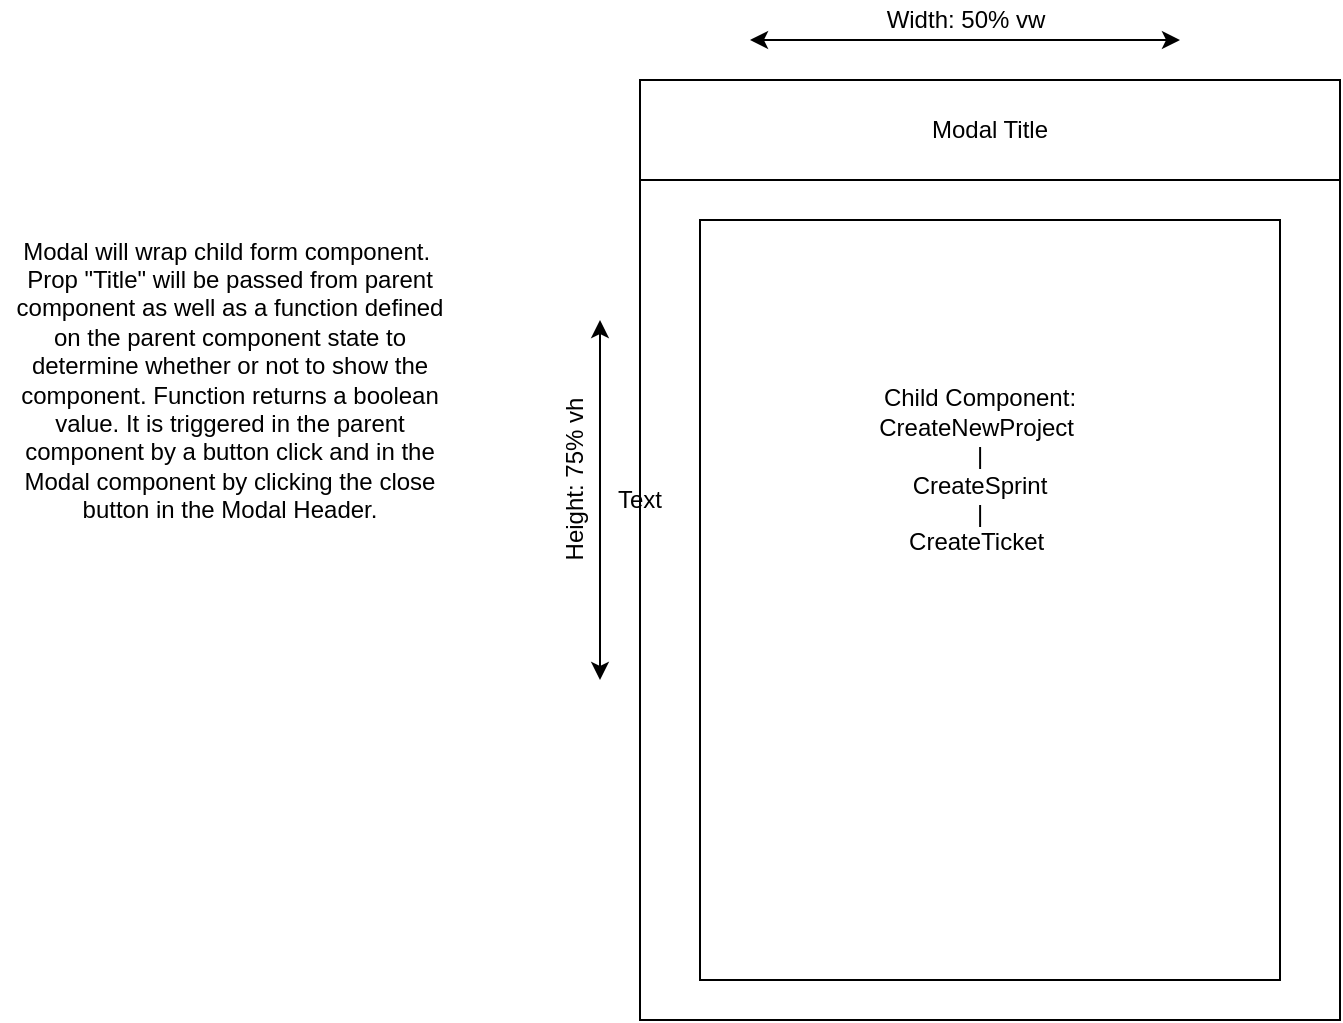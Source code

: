 <mxfile version="13.0.5" type="device"><diagram id="7lIhSCMfj4PqgY317y7M" name="Page-1"><mxGraphModel dx="911" dy="591" grid="1" gridSize="10" guides="1" tooltips="1" connect="1" arrows="1" fold="1" page="1" pageScale="1" pageWidth="850" pageHeight="1100" math="0" shadow="0"><root><mxCell id="0"/><mxCell id="1" parent="0"/><mxCell id="zTwWO99XxFbs7bUA5k1x-5" value="" style="group" vertex="1" connectable="0" parent="1"><mxGeometry x="370" y="60" width="350" height="450" as="geometry"/></mxCell><mxCell id="zTwWO99XxFbs7bUA5k1x-1" value="" style="rounded=0;whiteSpace=wrap;html=1;" vertex="1" parent="zTwWO99XxFbs7bUA5k1x-5"><mxGeometry y="50" width="350" height="420" as="geometry"/></mxCell><mxCell id="zTwWO99XxFbs7bUA5k1x-2" value="" style="rounded=0;whiteSpace=wrap;html=1;" vertex="1" parent="zTwWO99XxFbs7bUA5k1x-5"><mxGeometry width="350" height="50" as="geometry"/></mxCell><mxCell id="zTwWO99XxFbs7bUA5k1x-4" value="Modal Title" style="text;html=1;strokeColor=none;fillColor=none;align=center;verticalAlign=middle;whiteSpace=wrap;rounded=0;" vertex="1" parent="zTwWO99XxFbs7bUA5k1x-5"><mxGeometry x="100" width="150" height="50" as="geometry"/></mxCell><mxCell id="zTwWO99XxFbs7bUA5k1x-10" value="" style="group" vertex="1" connectable="0" parent="zTwWO99XxFbs7bUA5k1x-5"><mxGeometry x="55" y="-40" width="215" height="20" as="geometry"/></mxCell><mxCell id="zTwWO99XxFbs7bUA5k1x-6" value="" style="endArrow=classic;startArrow=classic;html=1;" edge="1" parent="zTwWO99XxFbs7bUA5k1x-10"><mxGeometry width="50" height="50" relative="1" as="geometry"><mxPoint y="20" as="sourcePoint"/><mxPoint x="215" y="20" as="targetPoint"/></mxGeometry></mxCell><mxCell id="zTwWO99XxFbs7bUA5k1x-7" value="Width: 50% vw" style="text;html=1;strokeColor=none;fillColor=none;align=center;verticalAlign=middle;whiteSpace=wrap;rounded=0;" vertex="1" parent="zTwWO99XxFbs7bUA5k1x-10"><mxGeometry x="12.5" width="190" height="20" as="geometry"/></mxCell><mxCell id="zTwWO99XxFbs7bUA5k1x-18" value="" style="shape=image;html=1;verticalAlign=top;verticalLabelPosition=bottom;labelBackgroundColor=#ffffff;imageAspect=0;aspect=fixed;image=https://cdn4.iconfinder.com/data/icons/ionicons/512/icon-close-128.png" vertex="1" parent="zTwWO99XxFbs7bUA5k1x-5"><mxGeometry x="310" y="11" width="28" height="28" as="geometry"/></mxCell><mxCell id="zTwWO99XxFbs7bUA5k1x-19" value="" style="rounded=0;whiteSpace=wrap;html=1;" vertex="1" parent="zTwWO99XxFbs7bUA5k1x-5"><mxGeometry x="30" y="70" width="290" height="380" as="geometry"/></mxCell><mxCell id="zTwWO99XxFbs7bUA5k1x-21" value="Child Component:&lt;br&gt;CreateNewProject&amp;nbsp;&lt;br&gt;|&lt;br&gt;CreateSprint&lt;br&gt;|&lt;br&gt;CreateTicket&amp;nbsp;" style="text;html=1;strokeColor=none;fillColor=none;align=center;verticalAlign=middle;whiteSpace=wrap;rounded=0;" vertex="1" parent="zTwWO99XxFbs7bUA5k1x-5"><mxGeometry x="55" y="100" width="230" height="190" as="geometry"/></mxCell><mxCell id="zTwWO99XxFbs7bUA5k1x-16" value="" style="group;rotation=90;" vertex="1" connectable="0" parent="1"><mxGeometry x="230" y="250" width="215" height="20" as="geometry"/></mxCell><mxCell id="zTwWO99XxFbs7bUA5k1x-13" value="" style="group;rotation=90;" vertex="1" connectable="0" parent="zTwWO99XxFbs7bUA5k1x-16"><mxGeometry width="215" height="20" as="geometry"/></mxCell><mxCell id="zTwWO99XxFbs7bUA5k1x-15" value="Height: 75% vh" style="text;html=1;strokeColor=none;fillColor=none;align=center;verticalAlign=middle;whiteSpace=wrap;rounded=0;rotation=270;" vertex="1" parent="zTwWO99XxFbs7bUA5k1x-13"><mxGeometry x="12.5" width="190" height="20" as="geometry"/></mxCell><mxCell id="zTwWO99XxFbs7bUA5k1x-14" value="" style="endArrow=classic;startArrow=classic;html=1;" edge="1" parent="1"><mxGeometry width="50" height="50" relative="1" as="geometry"><mxPoint x="350" y="360" as="sourcePoint"/><mxPoint x="350" y="180" as="targetPoint"/></mxGeometry></mxCell><mxCell id="zTwWO99XxFbs7bUA5k1x-20" value="Text" style="text;html=1;strokeColor=none;fillColor=none;align=center;verticalAlign=middle;whiteSpace=wrap;rounded=0;" vertex="1" parent="1"><mxGeometry x="350" y="260" width="40" height="20" as="geometry"/></mxCell><mxCell id="zTwWO99XxFbs7bUA5k1x-22" value="Modal will wrap child form component.&amp;nbsp;&lt;br&gt;Prop &quot;Title&quot; will be passed from parent component as well as a function defined on the parent component state to determine whether or not to show the component. Function returns a boolean value. It is triggered in the parent component by a button click and in the Modal component by clicking the close button in the Modal Header." style="text;html=1;strokeColor=none;fillColor=none;align=center;verticalAlign=middle;whiteSpace=wrap;rounded=0;" vertex="1" parent="1"><mxGeometry x="50" y="80" width="230" height="260" as="geometry"/></mxCell></root></mxGraphModel></diagram></mxfile>